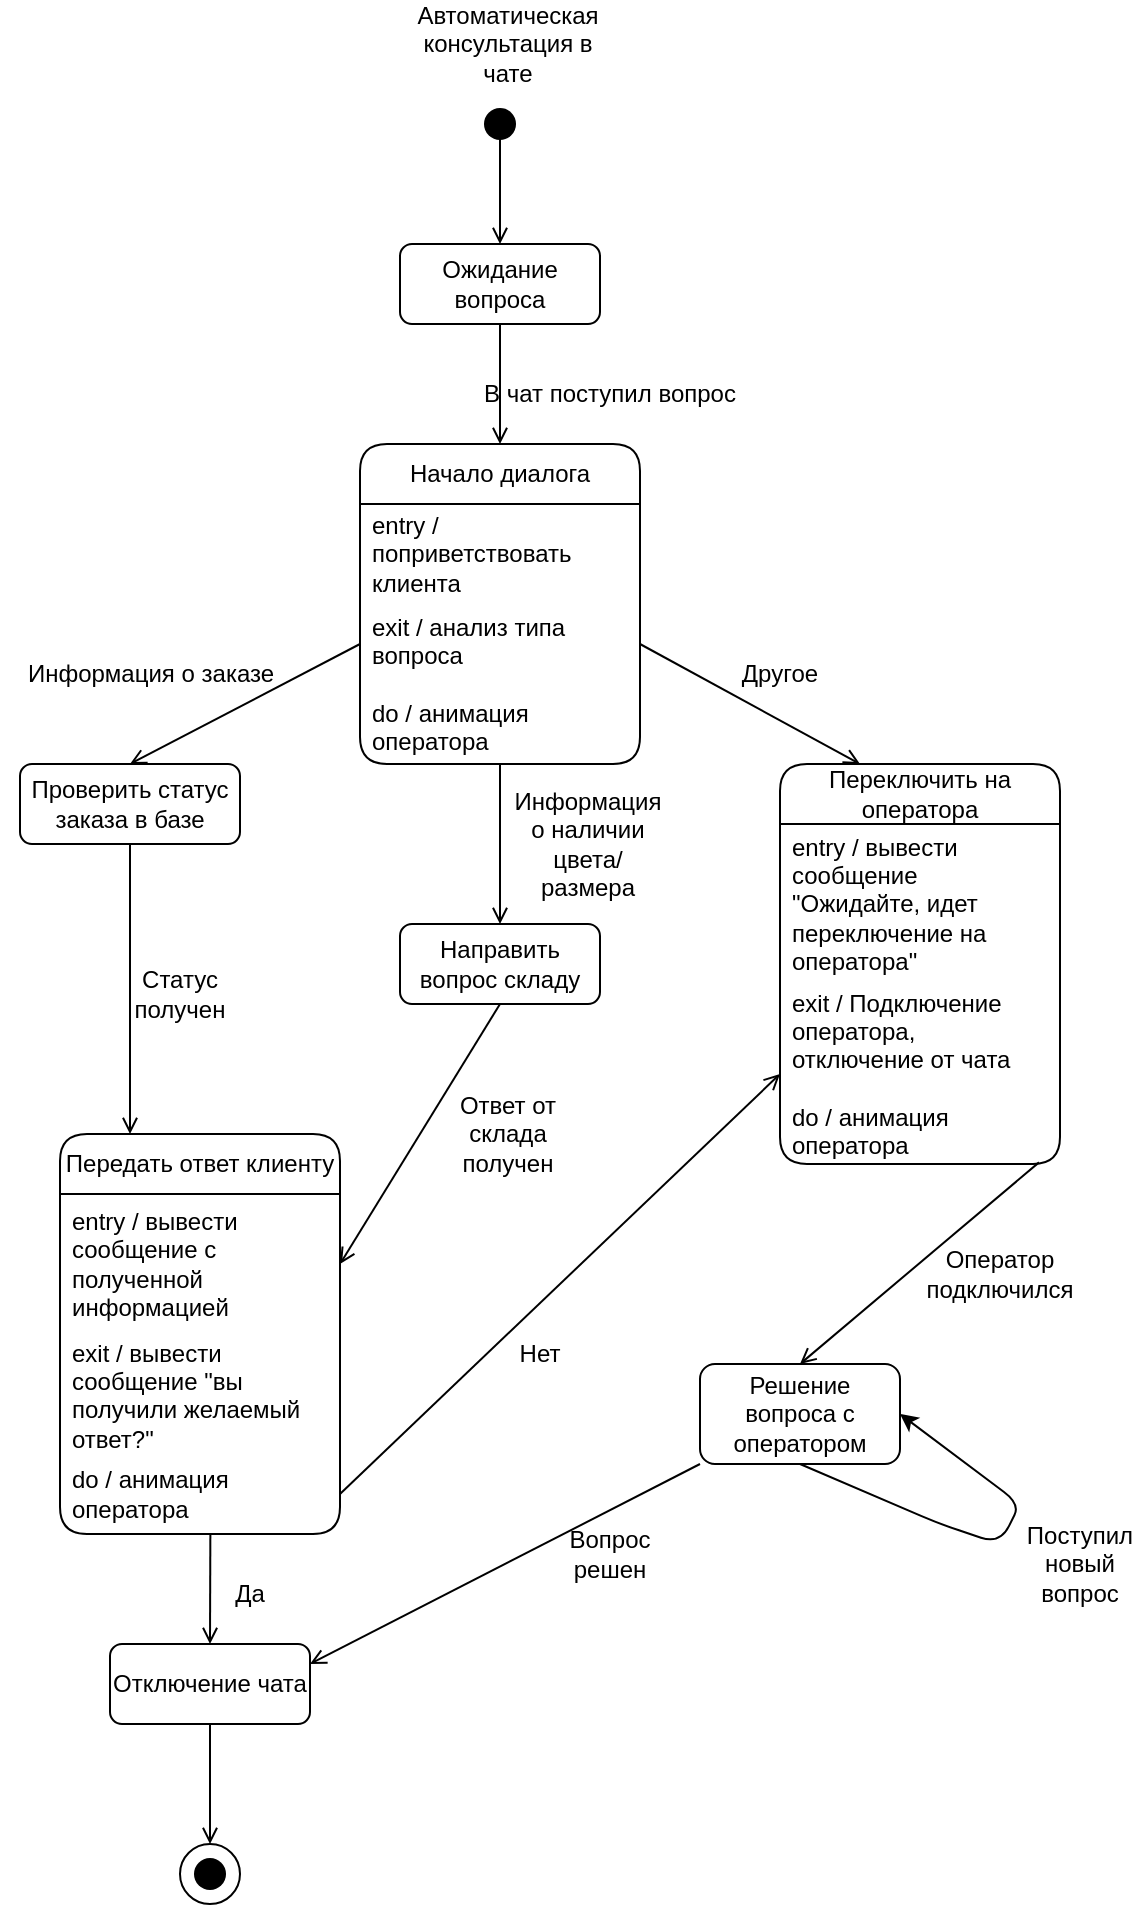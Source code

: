 <mxfile version="21.0.6" type="github">
  <diagram name="Страница 1" id="zGFfo1a8DsFZgkOKXBhz">
    <mxGraphModel dx="954" dy="557" grid="1" gridSize="10" guides="1" tooltips="1" connect="1" arrows="1" fold="1" page="1" pageScale="1" pageWidth="827" pageHeight="1169" math="0" shadow="0">
      <root>
        <mxCell id="0" />
        <mxCell id="1" parent="0" />
        <mxCell id="pqpR9Fi3QfhfB2NVkVW0-12" style="edgeStyle=orthogonalEdgeStyle;rounded=0;orthogonalLoop=1;jettySize=auto;html=1;entryX=0.5;entryY=0;entryDx=0;entryDy=0;endArrow=open;endFill=0;" edge="1" parent="1" source="pqpR9Fi3QfhfB2NVkVW0-5" target="pqpR9Fi3QfhfB2NVkVW0-11">
          <mxGeometry relative="1" as="geometry" />
        </mxCell>
        <mxCell id="pqpR9Fi3QfhfB2NVkVW0-5" value="" style="shape=waypoint;sketch=0;fillStyle=solid;size=6;pointerEvents=1;points=[];fillColor=none;resizable=0;rotatable=0;perimeter=centerPerimeter;snapToPoint=1;strokeWidth=6;" vertex="1" parent="1">
          <mxGeometry x="400" y="70" width="20" height="20" as="geometry" />
        </mxCell>
        <mxCell id="pqpR9Fi3QfhfB2NVkVW0-9" value="" style="ellipse;whiteSpace=wrap;html=1;" vertex="1" parent="1">
          <mxGeometry x="250" y="940" width="30" height="30" as="geometry" />
        </mxCell>
        <mxCell id="pqpR9Fi3QfhfB2NVkVW0-7" value="" style="shape=waypoint;sketch=0;fillStyle=solid;size=6;pointerEvents=1;points=[];fillColor=none;resizable=0;rotatable=0;perimeter=centerPerimeter;snapToPoint=1;strokeWidth=6;" vertex="1" parent="1">
          <mxGeometry x="255" y="945" width="20" height="20" as="geometry" />
        </mxCell>
        <mxCell id="pqpR9Fi3QfhfB2NVkVW0-10" value="Автоматическая консультация в чате" style="text;html=1;strokeColor=none;fillColor=none;align=center;verticalAlign=middle;whiteSpace=wrap;rounded=0;" vertex="1" parent="1">
          <mxGeometry x="384" y="25" width="60" height="30" as="geometry" />
        </mxCell>
        <mxCell id="pqpR9Fi3QfhfB2NVkVW0-17" style="edgeStyle=orthogonalEdgeStyle;rounded=0;orthogonalLoop=1;jettySize=auto;html=1;entryX=0.5;entryY=0;entryDx=0;entryDy=0;endArrow=open;endFill=0;" edge="1" parent="1" source="pqpR9Fi3QfhfB2NVkVW0-11" target="pqpR9Fi3QfhfB2NVkVW0-13">
          <mxGeometry relative="1" as="geometry" />
        </mxCell>
        <mxCell id="pqpR9Fi3QfhfB2NVkVW0-11" value="Ожидание вопроса" style="rounded=1;whiteSpace=wrap;html=1;" vertex="1" parent="1">
          <mxGeometry x="360" y="140" width="100" height="40" as="geometry" />
        </mxCell>
        <mxCell id="pqpR9Fi3QfhfB2NVkVW0-24" style="edgeStyle=orthogonalEdgeStyle;rounded=0;orthogonalLoop=1;jettySize=auto;html=1;entryX=0.5;entryY=0;entryDx=0;entryDy=0;endArrow=open;endFill=0;" edge="1" parent="1" source="pqpR9Fi3QfhfB2NVkVW0-13" target="pqpR9Fi3QfhfB2NVkVW0-22">
          <mxGeometry relative="1" as="geometry" />
        </mxCell>
        <mxCell id="pqpR9Fi3QfhfB2NVkVW0-13" value="Начало диалога" style="swimlane;fontStyle=0;childLayout=stackLayout;horizontal=1;startSize=30;horizontalStack=0;resizeParent=1;resizeParentMax=0;resizeLast=0;collapsible=1;marginBottom=0;whiteSpace=wrap;html=1;rounded=1;" vertex="1" parent="1">
          <mxGeometry x="340" y="240" width="140" height="160" as="geometry" />
        </mxCell>
        <mxCell id="pqpR9Fi3QfhfB2NVkVW0-14" value="entry / поприветствовать клиента" style="text;strokeColor=none;fillColor=none;align=left;verticalAlign=middle;spacingLeft=4;spacingRight=4;overflow=hidden;points=[[0,0.5],[1,0.5]];portConstraint=eastwest;rotatable=0;whiteSpace=wrap;html=1;" vertex="1" parent="pqpR9Fi3QfhfB2NVkVW0-13">
          <mxGeometry y="30" width="140" height="50" as="geometry" />
        </mxCell>
        <mxCell id="pqpR9Fi3QfhfB2NVkVW0-15" value="exit / анализ типа вопроса&lt;br&gt;&lt;br&gt;do / анимация оператора" style="text;strokeColor=none;fillColor=none;align=left;verticalAlign=middle;spacingLeft=4;spacingRight=4;overflow=hidden;points=[[0,0.5],[1,0.5]];portConstraint=eastwest;rotatable=0;whiteSpace=wrap;html=1;rounded=1;" vertex="1" parent="pqpR9Fi3QfhfB2NVkVW0-13">
          <mxGeometry y="80" width="140" height="80" as="geometry" />
        </mxCell>
        <mxCell id="pqpR9Fi3QfhfB2NVkVW0-18" value="В чат поступил вопрос" style="text;html=1;strokeColor=none;fillColor=none;align=center;verticalAlign=middle;whiteSpace=wrap;rounded=0;" vertex="1" parent="1">
          <mxGeometry x="400" y="210" width="130" height="10" as="geometry" />
        </mxCell>
        <mxCell id="pqpR9Fi3QfhfB2NVkVW0-21" value="Проверить статус заказа в базе" style="rounded=1;whiteSpace=wrap;html=1;" vertex="1" parent="1">
          <mxGeometry x="170" y="400" width="110" height="40" as="geometry" />
        </mxCell>
        <mxCell id="pqpR9Fi3QfhfB2NVkVW0-22" value="Направить вопрос складу" style="rounded=1;whiteSpace=wrap;html=1;" vertex="1" parent="1">
          <mxGeometry x="360" y="480" width="100" height="40" as="geometry" />
        </mxCell>
        <mxCell id="pqpR9Fi3QfhfB2NVkVW0-27" value="" style="endArrow=none;html=1;rounded=0;exitX=0.5;exitY=0;exitDx=0;exitDy=0;endFill=0;startArrow=open;startFill=0;" edge="1" parent="1" source="pqpR9Fi3QfhfB2NVkVW0-21">
          <mxGeometry width="50" height="50" relative="1" as="geometry">
            <mxPoint x="390" y="340" as="sourcePoint" />
            <mxPoint x="340" y="340" as="targetPoint" />
          </mxGeometry>
        </mxCell>
        <mxCell id="pqpR9Fi3QfhfB2NVkVW0-28" value="" style="endArrow=none;html=1;rounded=0;exitX=0.5;exitY=0;exitDx=0;exitDy=0;endFill=0;startArrow=open;startFill=0;" edge="1" parent="1">
          <mxGeometry width="50" height="50" relative="1" as="geometry">
            <mxPoint x="590" y="400" as="sourcePoint" />
            <mxPoint x="480" y="340" as="targetPoint" />
          </mxGeometry>
        </mxCell>
        <mxCell id="pqpR9Fi3QfhfB2NVkVW0-29" value="Информация о заказе" style="text;html=1;align=center;verticalAlign=middle;resizable=0;points=[];autosize=1;strokeColor=none;fillColor=none;" vertex="1" parent="1">
          <mxGeometry x="160" y="340" width="150" height="30" as="geometry" />
        </mxCell>
        <mxCell id="pqpR9Fi3QfhfB2NVkVW0-32" value="Информация о наличии цвета/размера" style="text;html=1;strokeColor=none;fillColor=none;align=center;verticalAlign=middle;whiteSpace=wrap;rounded=0;" vertex="1" parent="1">
          <mxGeometry x="414" y="430" width="80" height="20" as="geometry" />
        </mxCell>
        <mxCell id="pqpR9Fi3QfhfB2NVkVW0-33" value="Другое" style="text;html=1;strokeColor=none;fillColor=none;align=center;verticalAlign=middle;whiteSpace=wrap;rounded=0;" vertex="1" parent="1">
          <mxGeometry x="520" y="340" width="60" height="30" as="geometry" />
        </mxCell>
        <mxCell id="pqpR9Fi3QfhfB2NVkVW0-34" style="edgeStyle=orthogonalEdgeStyle;rounded=0;orthogonalLoop=1;jettySize=auto;html=1;exitX=0.5;exitY=1;exitDx=0;exitDy=0;" edge="1" parent="1" source="pqpR9Fi3QfhfB2NVkVW0-32" target="pqpR9Fi3QfhfB2NVkVW0-32">
          <mxGeometry relative="1" as="geometry" />
        </mxCell>
        <mxCell id="pqpR9Fi3QfhfB2NVkVW0-35" value="Переключить на оператора" style="swimlane;fontStyle=0;childLayout=stackLayout;horizontal=1;startSize=30;horizontalStack=0;resizeParent=1;resizeParentMax=0;resizeLast=0;collapsible=1;marginBottom=0;whiteSpace=wrap;html=1;rounded=1;" vertex="1" parent="1">
          <mxGeometry x="550" y="400" width="140" height="200" as="geometry" />
        </mxCell>
        <mxCell id="pqpR9Fi3QfhfB2NVkVW0-36" value="entry / вывести сообщение &quot;Ожидайте, идет переключение на оператора&quot;" style="text;strokeColor=none;fillColor=none;align=left;verticalAlign=middle;spacingLeft=4;spacingRight=4;overflow=hidden;points=[[0,0.5],[1,0.5]];portConstraint=eastwest;rotatable=0;whiteSpace=wrap;html=1;" vertex="1" parent="pqpR9Fi3QfhfB2NVkVW0-35">
          <mxGeometry y="30" width="140" height="80" as="geometry" />
        </mxCell>
        <mxCell id="pqpR9Fi3QfhfB2NVkVW0-37" value="exit / Подключение оператора, отключение от чата&lt;br&gt;&lt;br&gt;do / анимация оператора" style="text;strokeColor=none;fillColor=none;align=left;verticalAlign=middle;spacingLeft=4;spacingRight=4;overflow=hidden;points=[[0,0.5],[1,0.5]];portConstraint=eastwest;rotatable=0;whiteSpace=wrap;html=1;rounded=1;" vertex="1" parent="pqpR9Fi3QfhfB2NVkVW0-35">
          <mxGeometry y="110" width="140" height="90" as="geometry" />
        </mxCell>
        <mxCell id="pqpR9Fi3QfhfB2NVkVW0-39" value="Передать ответ клиенту" style="swimlane;fontStyle=0;childLayout=stackLayout;horizontal=1;startSize=30;horizontalStack=0;resizeParent=1;resizeParentMax=0;resizeLast=0;collapsible=1;marginBottom=0;whiteSpace=wrap;html=1;rounded=1;" vertex="1" parent="1">
          <mxGeometry x="190" y="585" width="140" height="200" as="geometry" />
        </mxCell>
        <mxCell id="pqpR9Fi3QfhfB2NVkVW0-40" value="entry / вывести сообщение с полученной информацией" style="text;strokeColor=none;fillColor=none;align=left;verticalAlign=middle;spacingLeft=4;spacingRight=4;overflow=hidden;points=[[0,0.5],[1,0.5]];portConstraint=eastwest;rotatable=0;whiteSpace=wrap;html=1;" vertex="1" parent="pqpR9Fi3QfhfB2NVkVW0-39">
          <mxGeometry y="30" width="140" height="70" as="geometry" />
        </mxCell>
        <mxCell id="pqpR9Fi3QfhfB2NVkVW0-41" value="exit / вывести сообщение &quot;вы получили желаемый ответ?&quot;" style="text;strokeColor=none;fillColor=none;align=left;verticalAlign=middle;spacingLeft=4;spacingRight=4;overflow=hidden;points=[[0,0.5],[1,0.5]];portConstraint=eastwest;rotatable=0;whiteSpace=wrap;html=1;" vertex="1" parent="pqpR9Fi3QfhfB2NVkVW0-39">
          <mxGeometry y="100" width="140" height="60" as="geometry" />
        </mxCell>
        <mxCell id="pqpR9Fi3QfhfB2NVkVW0-42" value="do / анимация оператора" style="text;strokeColor=none;fillColor=none;align=left;verticalAlign=middle;spacingLeft=4;spacingRight=4;overflow=hidden;points=[[0,0.5],[1,0.5]];portConstraint=eastwest;rotatable=0;whiteSpace=wrap;html=1;" vertex="1" parent="pqpR9Fi3QfhfB2NVkVW0-39">
          <mxGeometry y="160" width="140" height="40" as="geometry" />
        </mxCell>
        <mxCell id="pqpR9Fi3QfhfB2NVkVW0-43" value="" style="endArrow=none;html=1;rounded=0;exitX=0.25;exitY=0;exitDx=0;exitDy=0;endFill=0;startArrow=open;startFill=0;entryX=0.5;entryY=1;entryDx=0;entryDy=0;" edge="1" parent="1" source="pqpR9Fi3QfhfB2NVkVW0-39" target="pqpR9Fi3QfhfB2NVkVW0-21">
          <mxGeometry width="50" height="50" relative="1" as="geometry">
            <mxPoint x="55" y="530" as="sourcePoint" />
            <mxPoint x="170" y="470" as="targetPoint" />
          </mxGeometry>
        </mxCell>
        <mxCell id="pqpR9Fi3QfhfB2NVkVW0-44" value="" style="endArrow=none;html=1;rounded=0;exitX=1;exitY=0.5;exitDx=0;exitDy=0;endFill=0;startArrow=open;startFill=0;entryX=0.5;entryY=1;entryDx=0;entryDy=0;" edge="1" parent="1" source="pqpR9Fi3QfhfB2NVkVW0-40" target="pqpR9Fi3QfhfB2NVkVW0-22">
          <mxGeometry width="50" height="50" relative="1" as="geometry">
            <mxPoint x="245" y="420" as="sourcePoint" />
            <mxPoint x="360" y="360" as="targetPoint" />
          </mxGeometry>
        </mxCell>
        <mxCell id="pqpR9Fi3QfhfB2NVkVW0-45" value="Статус получен" style="text;html=1;strokeColor=none;fillColor=none;align=center;verticalAlign=middle;whiteSpace=wrap;rounded=0;" vertex="1" parent="1">
          <mxGeometry x="220" y="500" width="60" height="30" as="geometry" />
        </mxCell>
        <mxCell id="pqpR9Fi3QfhfB2NVkVW0-46" value="Ответ от склада получен" style="text;html=1;strokeColor=none;fillColor=none;align=center;verticalAlign=middle;whiteSpace=wrap;rounded=0;" vertex="1" parent="1">
          <mxGeometry x="384" y="570" width="60" height="30" as="geometry" />
        </mxCell>
        <mxCell id="pqpR9Fi3QfhfB2NVkVW0-49" value="Да" style="text;html=1;strokeColor=none;fillColor=none;align=center;verticalAlign=middle;whiteSpace=wrap;rounded=0;" vertex="1" parent="1">
          <mxGeometry x="255" y="800" width="60" height="30" as="geometry" />
        </mxCell>
        <mxCell id="pqpR9Fi3QfhfB2NVkVW0-50" value="Нет" style="text;html=1;strokeColor=none;fillColor=none;align=center;verticalAlign=middle;whiteSpace=wrap;rounded=0;" vertex="1" parent="1">
          <mxGeometry x="400" y="680" width="60" height="30" as="geometry" />
        </mxCell>
        <mxCell id="pqpR9Fi3QfhfB2NVkVW0-51" value="Отключение чата" style="rounded=1;whiteSpace=wrap;html=1;" vertex="1" parent="1">
          <mxGeometry x="215" y="840" width="100" height="40" as="geometry" />
        </mxCell>
        <mxCell id="pqpR9Fi3QfhfB2NVkVW0-52" value="" style="endArrow=none;html=1;rounded=0;exitX=0.5;exitY=0;exitDx=0;exitDy=0;endFill=0;startArrow=open;startFill=0;entryX=0.537;entryY=1;entryDx=0;entryDy=0;entryPerimeter=0;" edge="1" parent="1" source="pqpR9Fi3QfhfB2NVkVW0-51" target="pqpR9Fi3QfhfB2NVkVW0-42">
          <mxGeometry width="50" height="50" relative="1" as="geometry">
            <mxPoint x="235" y="595" as="sourcePoint" />
            <mxPoint x="235" y="450" as="targetPoint" />
          </mxGeometry>
        </mxCell>
        <mxCell id="pqpR9Fi3QfhfB2NVkVW0-53" value="" style="endArrow=none;html=1;rounded=0;exitX=0.5;exitY=0;exitDx=0;exitDy=0;endFill=0;startArrow=open;startFill=0;entryX=0.5;entryY=1;entryDx=0;entryDy=0;" edge="1" parent="1" source="pqpR9Fi3QfhfB2NVkVW0-9" target="pqpR9Fi3QfhfB2NVkVW0-51">
          <mxGeometry width="50" height="50" relative="1" as="geometry">
            <mxPoint x="275" y="850" as="sourcePoint" />
            <mxPoint x="275" y="795" as="targetPoint" />
          </mxGeometry>
        </mxCell>
        <mxCell id="pqpR9Fi3QfhfB2NVkVW0-54" value="" style="endArrow=none;html=1;rounded=0;exitX=0;exitY=0.5;exitDx=0;exitDy=0;endFill=0;startArrow=open;startFill=0;entryX=1;entryY=0.5;entryDx=0;entryDy=0;" edge="1" parent="1" source="pqpR9Fi3QfhfB2NVkVW0-37" target="pqpR9Fi3QfhfB2NVkVW0-42">
          <mxGeometry width="50" height="50" relative="1" as="geometry">
            <mxPoint x="340" y="660" as="sourcePoint" />
            <mxPoint x="420" y="530" as="targetPoint" />
          </mxGeometry>
        </mxCell>
        <mxCell id="pqpR9Fi3QfhfB2NVkVW0-59" value="Решение вопроса с оператором" style="rounded=1;whiteSpace=wrap;html=1;" vertex="1" parent="1">
          <mxGeometry x="510" y="700" width="100" height="50" as="geometry" />
        </mxCell>
        <mxCell id="pqpR9Fi3QfhfB2NVkVW0-60" value="" style="endArrow=none;html=1;rounded=0;exitX=0.5;exitY=0;exitDx=0;exitDy=0;endFill=0;startArrow=open;startFill=0;entryX=0.925;entryY=0.991;entryDx=0;entryDy=0;entryPerimeter=0;" edge="1" parent="1" source="pqpR9Fi3QfhfB2NVkVW0-59" target="pqpR9Fi3QfhfB2NVkVW0-37">
          <mxGeometry width="50" height="50" relative="1" as="geometry">
            <mxPoint x="620" y="760" as="sourcePoint" />
            <mxPoint x="700" y="630" as="targetPoint" />
          </mxGeometry>
        </mxCell>
        <mxCell id="pqpR9Fi3QfhfB2NVkVW0-61" value="Оператор подключился" style="text;html=1;strokeColor=none;fillColor=none;align=center;verticalAlign=middle;whiteSpace=wrap;rounded=0;" vertex="1" parent="1">
          <mxGeometry x="630" y="640" width="60" height="30" as="geometry" />
        </mxCell>
        <mxCell id="pqpR9Fi3QfhfB2NVkVW0-62" value="" style="endArrow=none;html=1;rounded=0;exitX=1;exitY=0.25;exitDx=0;exitDy=0;endFill=0;startArrow=open;startFill=0;entryX=0;entryY=1;entryDx=0;entryDy=0;" edge="1" parent="1" source="pqpR9Fi3QfhfB2NVkVW0-51" target="pqpR9Fi3QfhfB2NVkVW0-59">
          <mxGeometry width="50" height="50" relative="1" as="geometry">
            <mxPoint x="340" y="871" as="sourcePoint" />
            <mxPoint x="460" y="770" as="targetPoint" />
          </mxGeometry>
        </mxCell>
        <mxCell id="pqpR9Fi3QfhfB2NVkVW0-63" value="Вопрос решен" style="text;html=1;strokeColor=none;fillColor=none;align=center;verticalAlign=middle;whiteSpace=wrap;rounded=0;" vertex="1" parent="1">
          <mxGeometry x="435" y="780" width="60" height="30" as="geometry" />
        </mxCell>
        <mxCell id="pqpR9Fi3QfhfB2NVkVW0-68" value="" style="endArrow=classic;html=1;rounded=1;entryX=1;entryY=0.5;entryDx=0;entryDy=0;exitX=0.5;exitY=1;exitDx=0;exitDy=0;shadow=0;" edge="1" parent="1" source="pqpR9Fi3QfhfB2NVkVW0-59" target="pqpR9Fi3QfhfB2NVkVW0-59">
          <mxGeometry width="50" height="50" relative="1" as="geometry">
            <mxPoint x="560" y="820" as="sourcePoint" />
            <mxPoint x="710" y="770" as="targetPoint" />
            <Array as="points">
              <mxPoint x="630" y="780" />
              <mxPoint x="660" y="790" />
              <mxPoint x="670" y="770" />
            </Array>
          </mxGeometry>
        </mxCell>
        <mxCell id="pqpR9Fi3QfhfB2NVkVW0-69" value="Поступил новый вопрос" style="text;html=1;strokeColor=none;fillColor=none;align=center;verticalAlign=middle;whiteSpace=wrap;rounded=0;" vertex="1" parent="1">
          <mxGeometry x="670" y="785" width="60" height="30" as="geometry" />
        </mxCell>
      </root>
    </mxGraphModel>
  </diagram>
</mxfile>
